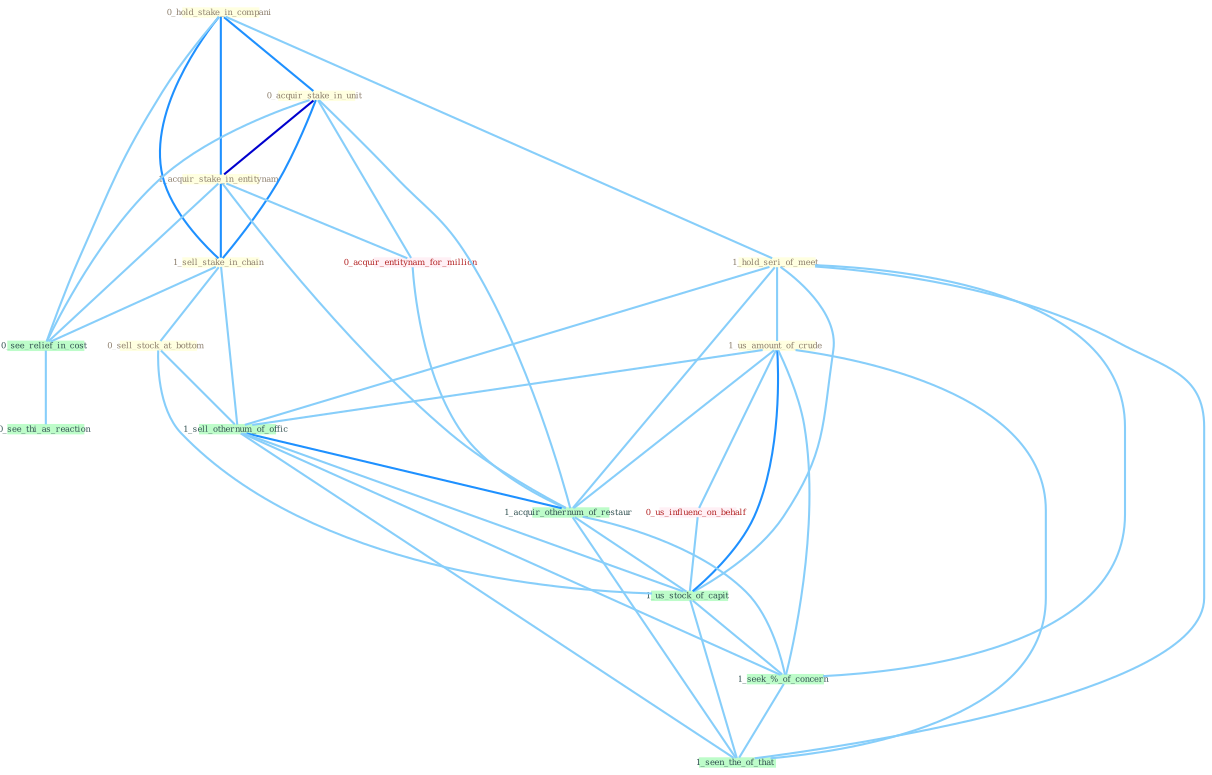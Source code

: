 Graph G{ 
    node
    [shape=polygon,style=filled,width=.5,height=.06,color="#BDFCC9",fixedsize=true,fontsize=4,
    fontcolor="#2f4f4f"];
    {node
    [color="#ffffe0", fontcolor="#8b7d6b"] "0_hold_stake_in_compani " "0_acquir_stake_in_unit " "1_acquir_stake_in_entitynam " "1_sell_stake_in_chain " "0_sell_stock_at_bottom " "1_hold_seri_of_meet " "1_us_amount_of_crude "}
{node [color="#fff0f5", fontcolor="#b22222"] "0_acquir_entitynam_for_million " "0_us_influenc_on_behalf "}
edge [color="#B0E2FF"];

	"0_hold_stake_in_compani " -- "0_acquir_stake_in_unit " [w="2", color="#1e90ff" , len=0.8];
	"0_hold_stake_in_compani " -- "1_acquir_stake_in_entitynam " [w="2", color="#1e90ff" , len=0.8];
	"0_hold_stake_in_compani " -- "1_sell_stake_in_chain " [w="2", color="#1e90ff" , len=0.8];
	"0_hold_stake_in_compani " -- "1_hold_seri_of_meet " [w="1", color="#87cefa" ];
	"0_hold_stake_in_compani " -- "0_see_relief_in_cost " [w="1", color="#87cefa" ];
	"0_acquir_stake_in_unit " -- "1_acquir_stake_in_entitynam " [w="3", color="#0000cd" , len=0.6];
	"0_acquir_stake_in_unit " -- "1_sell_stake_in_chain " [w="2", color="#1e90ff" , len=0.8];
	"0_acquir_stake_in_unit " -- "0_acquir_entitynam_for_million " [w="1", color="#87cefa" ];
	"0_acquir_stake_in_unit " -- "0_see_relief_in_cost " [w="1", color="#87cefa" ];
	"0_acquir_stake_in_unit " -- "1_acquir_othernum_of_restaur " [w="1", color="#87cefa" ];
	"1_acquir_stake_in_entitynam " -- "1_sell_stake_in_chain " [w="2", color="#1e90ff" , len=0.8];
	"1_acquir_stake_in_entitynam " -- "0_acquir_entitynam_for_million " [w="1", color="#87cefa" ];
	"1_acquir_stake_in_entitynam " -- "0_see_relief_in_cost " [w="1", color="#87cefa" ];
	"1_acquir_stake_in_entitynam " -- "1_acquir_othernum_of_restaur " [w="1", color="#87cefa" ];
	"1_sell_stake_in_chain " -- "0_sell_stock_at_bottom " [w="1", color="#87cefa" ];
	"1_sell_stake_in_chain " -- "1_sell_othernum_of_offic " [w="1", color="#87cefa" ];
	"1_sell_stake_in_chain " -- "0_see_relief_in_cost " [w="1", color="#87cefa" ];
	"0_sell_stock_at_bottom " -- "1_sell_othernum_of_offic " [w="1", color="#87cefa" ];
	"0_sell_stock_at_bottom " -- "1_us_stock_of_capit " [w="1", color="#87cefa" ];
	"1_hold_seri_of_meet " -- "1_us_amount_of_crude " [w="1", color="#87cefa" ];
	"1_hold_seri_of_meet " -- "1_sell_othernum_of_offic " [w="1", color="#87cefa" ];
	"1_hold_seri_of_meet " -- "1_acquir_othernum_of_restaur " [w="1", color="#87cefa" ];
	"1_hold_seri_of_meet " -- "1_us_stock_of_capit " [w="1", color="#87cefa" ];
	"1_hold_seri_of_meet " -- "1_seek_%_of_concern " [w="1", color="#87cefa" ];
	"1_hold_seri_of_meet " -- "1_seen_the_of_that " [w="1", color="#87cefa" ];
	"1_us_amount_of_crude " -- "1_sell_othernum_of_offic " [w="1", color="#87cefa" ];
	"1_us_amount_of_crude " -- "0_us_influenc_on_behalf " [w="1", color="#87cefa" ];
	"1_us_amount_of_crude " -- "1_acquir_othernum_of_restaur " [w="1", color="#87cefa" ];
	"1_us_amount_of_crude " -- "1_us_stock_of_capit " [w="2", color="#1e90ff" , len=0.8];
	"1_us_amount_of_crude " -- "1_seek_%_of_concern " [w="1", color="#87cefa" ];
	"1_us_amount_of_crude " -- "1_seen_the_of_that " [w="1", color="#87cefa" ];
	"0_acquir_entitynam_for_million " -- "1_acquir_othernum_of_restaur " [w="1", color="#87cefa" ];
	"1_sell_othernum_of_offic " -- "1_acquir_othernum_of_restaur " [w="2", color="#1e90ff" , len=0.8];
	"1_sell_othernum_of_offic " -- "1_us_stock_of_capit " [w="1", color="#87cefa" ];
	"1_sell_othernum_of_offic " -- "1_seek_%_of_concern " [w="1", color="#87cefa" ];
	"1_sell_othernum_of_offic " -- "1_seen_the_of_that " [w="1", color="#87cefa" ];
	"0_us_influenc_on_behalf " -- "1_us_stock_of_capit " [w="1", color="#87cefa" ];
	"0_see_relief_in_cost " -- "0_see_thi_as_reaction " [w="1", color="#87cefa" ];
	"1_acquir_othernum_of_restaur " -- "1_us_stock_of_capit " [w="1", color="#87cefa" ];
	"1_acquir_othernum_of_restaur " -- "1_seek_%_of_concern " [w="1", color="#87cefa" ];
	"1_acquir_othernum_of_restaur " -- "1_seen_the_of_that " [w="1", color="#87cefa" ];
	"1_us_stock_of_capit " -- "1_seek_%_of_concern " [w="1", color="#87cefa" ];
	"1_us_stock_of_capit " -- "1_seen_the_of_that " [w="1", color="#87cefa" ];
	"1_seek_%_of_concern " -- "1_seen_the_of_that " [w="1", color="#87cefa" ];
}